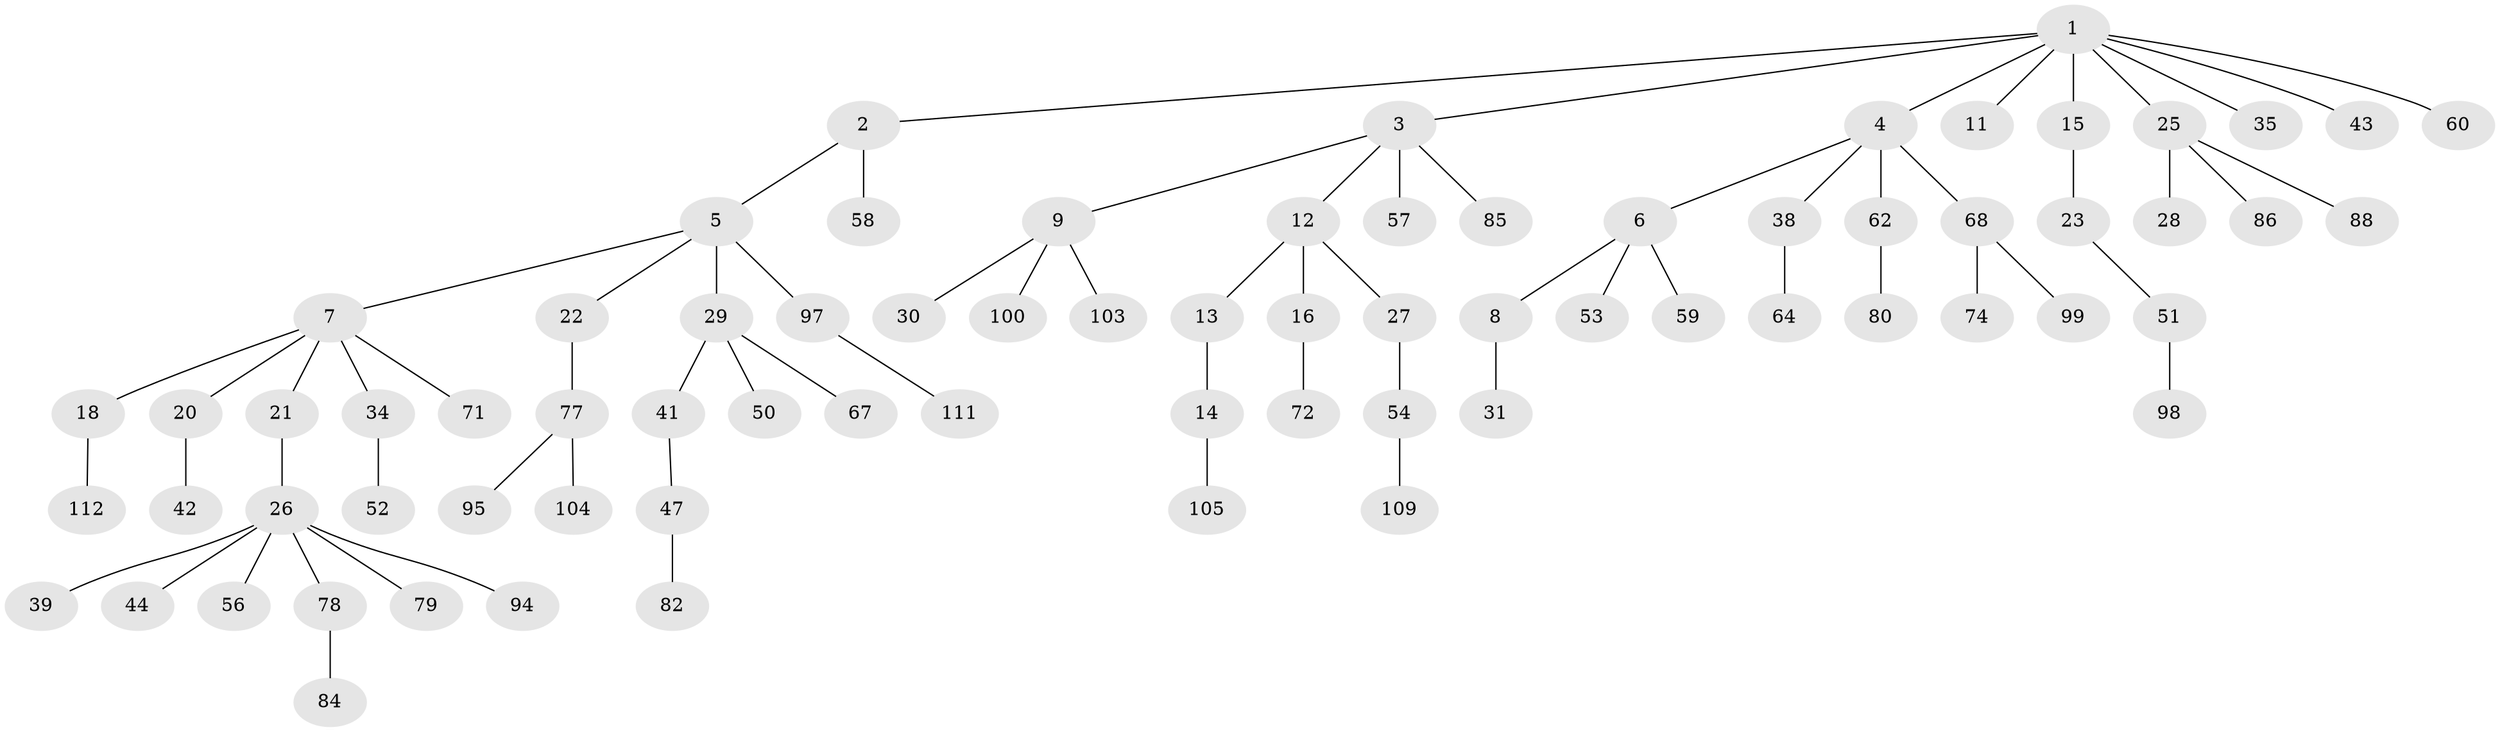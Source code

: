// original degree distribution, {6: 0.017857142857142856, 4: 0.044642857142857144, 5: 0.044642857142857144, 3: 0.125, 2: 0.29464285714285715, 1: 0.4642857142857143, 7: 0.008928571428571428}
// Generated by graph-tools (version 1.1) at 2025/10/02/27/25 16:10:52]
// undirected, 74 vertices, 73 edges
graph export_dot {
graph [start="1"]
  node [color=gray90,style=filled];
  1 [super="+10"];
  2 [super="+107"];
  3 [super="+17"];
  4 [super="+45"];
  5 [super="+40"];
  6 [super="+49"];
  7 [super="+32"];
  8 [super="+73"];
  9 [super="+76"];
  11 [super="+65"];
  12 [super="+37"];
  13;
  14 [super="+75"];
  15;
  16 [super="+19"];
  18 [super="+36"];
  20 [super="+24"];
  21;
  22 [super="+46"];
  23 [super="+48"];
  25 [super="+61"];
  26 [super="+66"];
  27;
  28;
  29 [super="+33"];
  30;
  31;
  34;
  35;
  38 [super="+63"];
  39 [super="+91"];
  41;
  42 [super="+81"];
  43 [super="+89"];
  44 [super="+70"];
  47;
  50;
  51 [super="+55"];
  52 [super="+83"];
  53;
  54 [super="+90"];
  56;
  57;
  58 [super="+69"];
  59;
  60 [super="+108"];
  62 [super="+106"];
  64;
  67;
  68;
  71 [super="+96"];
  72;
  74;
  77 [super="+87"];
  78;
  79;
  80 [super="+102"];
  82;
  84 [super="+93"];
  85 [super="+92"];
  86;
  88;
  94;
  95;
  97 [super="+110"];
  98 [super="+101"];
  99;
  100;
  103;
  104;
  105;
  109;
  111;
  112;
  1 -- 2;
  1 -- 3;
  1 -- 4;
  1 -- 25;
  1 -- 60;
  1 -- 35;
  1 -- 43;
  1 -- 11;
  1 -- 15;
  2 -- 5;
  2 -- 58;
  3 -- 9;
  3 -- 12;
  3 -- 85;
  3 -- 57;
  4 -- 6;
  4 -- 38;
  4 -- 68;
  4 -- 62;
  5 -- 7;
  5 -- 22;
  5 -- 29;
  5 -- 97;
  6 -- 8;
  6 -- 59;
  6 -- 53;
  7 -- 18;
  7 -- 20;
  7 -- 21;
  7 -- 34;
  7 -- 71;
  8 -- 31;
  9 -- 30;
  9 -- 103;
  9 -- 100;
  12 -- 13;
  12 -- 16;
  12 -- 27;
  13 -- 14;
  14 -- 105;
  15 -- 23;
  16 -- 72;
  18 -- 112;
  20 -- 42;
  21 -- 26;
  22 -- 77;
  23 -- 51;
  25 -- 28;
  25 -- 88;
  25 -- 86;
  26 -- 39;
  26 -- 44;
  26 -- 56;
  26 -- 78;
  26 -- 94;
  26 -- 79;
  27 -- 54 [weight=2];
  29 -- 41;
  29 -- 50;
  29 -- 67;
  34 -- 52;
  38 -- 64;
  41 -- 47;
  47 -- 82;
  51 -- 98;
  54 -- 109;
  62 -- 80;
  68 -- 74;
  68 -- 99;
  77 -- 95;
  77 -- 104;
  78 -- 84;
  97 -- 111;
}
